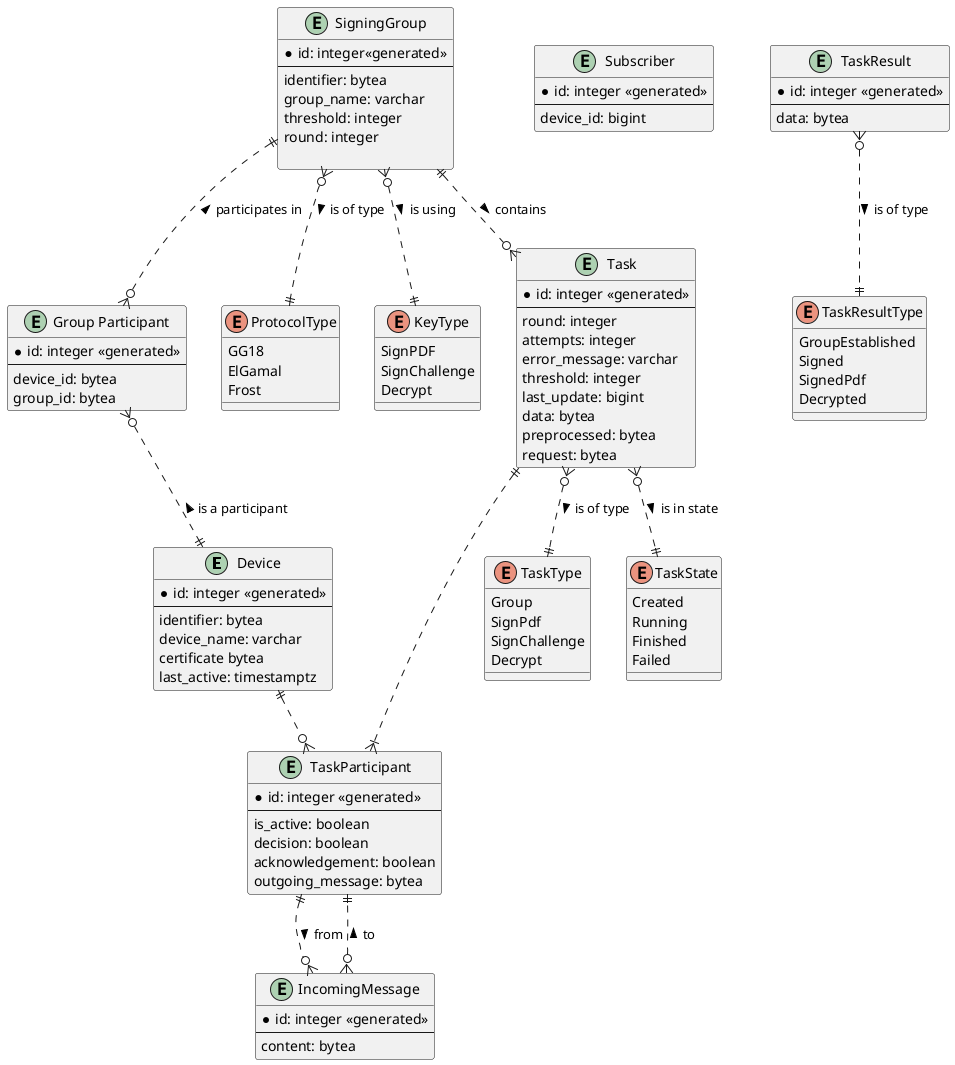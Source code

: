 @startuml meesign-erd

entity "Device" as device {
    * id: integer <<generated>>
    --
    identifier: bytea
    device_name: varchar
    certificate bytea
    last_active: timestamptz
}

entity "Subscriber" as subscriber {
    * id: integer <<generated>>
    --
    device_id: bigint
}
entity "Group Participant" as group_participant {
    * id: integer <<generated>>
    --
    device_id: bytea
    group_id: bytea
}

entity "SigningGroup" as group {
    * id: integer<<generated>>
    --
    identifier: bytea
    group_name: varchar
    threshold: integer
    round: integer

}

enum "ProtocolType" as protocol_type {
    GG18
    ElGamal
    Frost
}

enum "KeyType" as key_type {
    SignPDF
    SignChallenge
    Decrypt
}



entity "Task" as task {
    * id: integer <<generated>>
    --
    round: integer
    attempts: integer
    error_message: varchar
    threshold: integer
    last_update: bigint
    data: bytea
    preprocessed: bytea
    request: bytea
}

entity "TaskParticipant" as task_participant{
    * id: integer <<generated>>
    --
    is_active: boolean
    decision: boolean
    acknowledgement: boolean
    outgoing_message: bytea
}

entity "IncomingMessage" as incoming_message {
    * id: integer <<generated>>
    --
    content: bytea
}

enum "TaskType" as task_type {
    Group
    SignPdf
    SignChallenge
    Decrypt
}

enum "TaskState" as stask_state {
    Created
    Running
    Finished
    Failed
}

entity "TaskResult" as task_result {
    * id: integer <<generated>>
    --
    data: bytea
}

enum "TaskResultType" as task_result_type {
    GroupEstablished
    Signed
    SignedPdf
    Decrypted
}

group ||..o{ group_participant: < participates in
group }o..|| key_type: is using >
group_participant }o..|| device: < is a participant
group }o..|| protocol_type: > is of type
task }o..|| task_type: > is of type
group ||..o{ task: > contains
task }o..|| stask_state: > is in state
' task_result }o..o| group : > group established
task_result }o..|| task_result_type: > is of type
task ||..|{ task_participant
device ||..o{ task_participant
task_participant ||..o{ incoming_message: > from
incoming_message }o..|| task_participant : > to
@enduml
